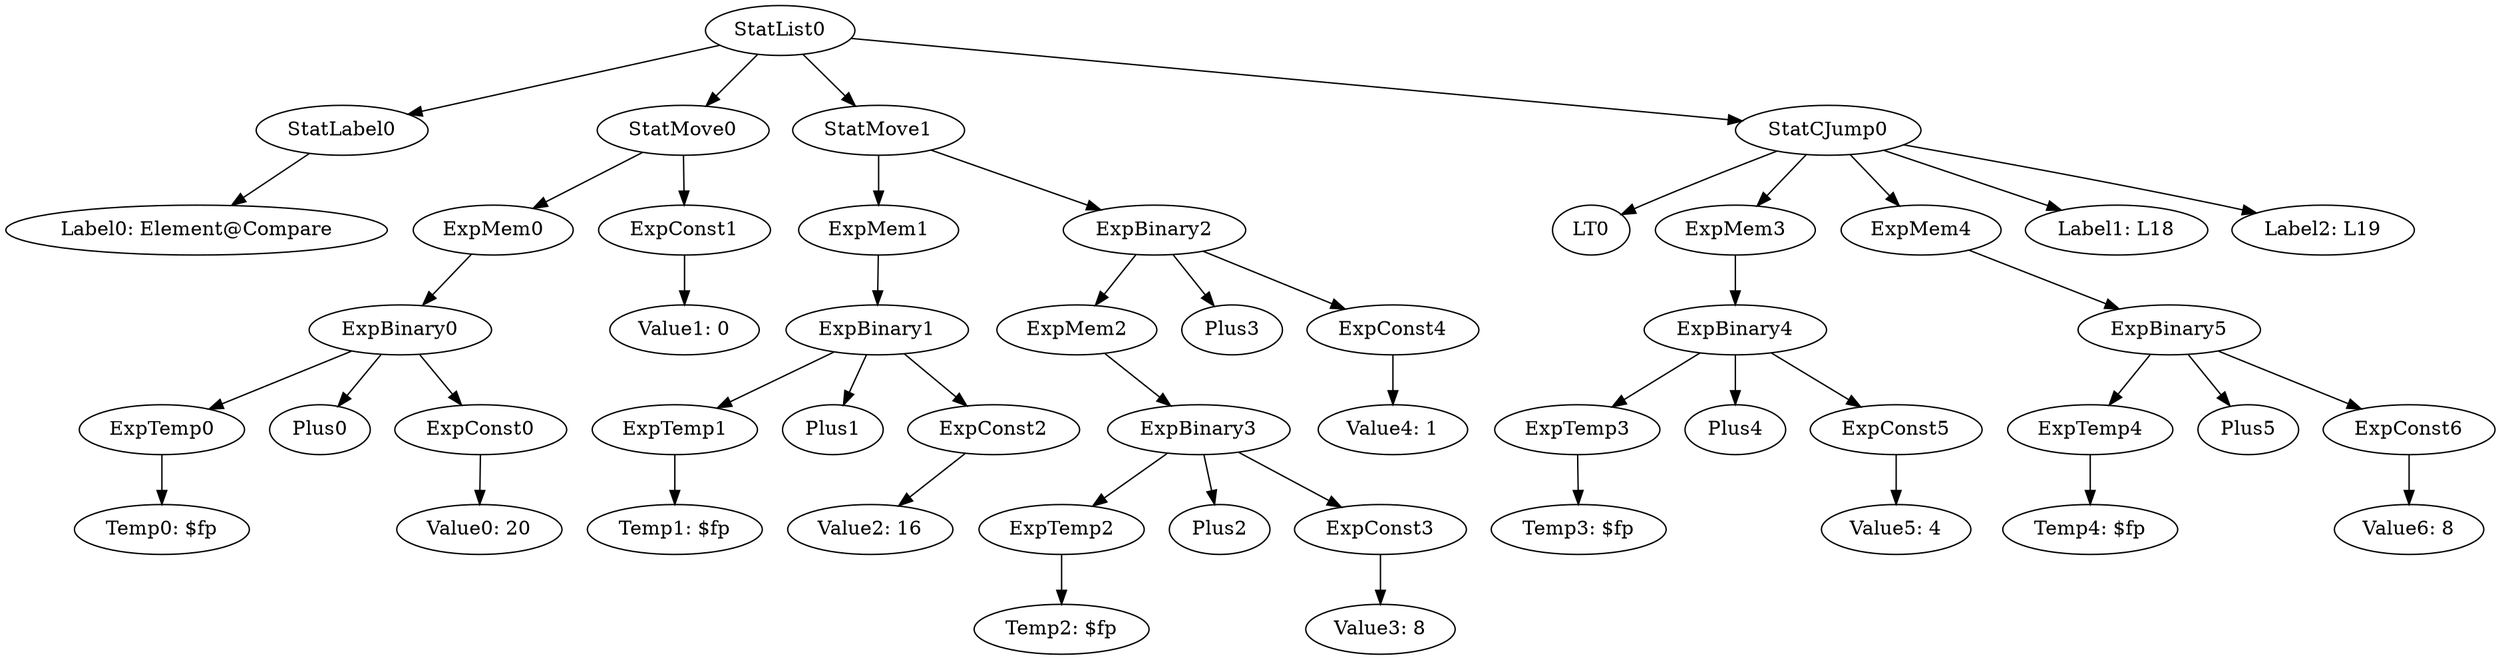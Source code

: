 digraph {
	ordering = out;
	ExpConst6 -> "Value6: 8";
	ExpBinary5 -> ExpTemp4;
	ExpBinary5 -> Plus5;
	ExpBinary5 -> ExpConst6;
	ExpTemp4 -> "Temp4: $fp";
	ExpMem3 -> ExpBinary4;
	ExpTemp1 -> "Temp1: $fp";
	ExpBinary1 -> ExpTemp1;
	ExpBinary1 -> Plus1;
	ExpBinary1 -> ExpConst2;
	ExpMem0 -> ExpBinary0;
	ExpConst1 -> "Value1: 0";
	ExpConst0 -> "Value0: 20";
	ExpMem1 -> ExpBinary1;
	StatLabel0 -> "Label0: Element@Compare";
	StatList0 -> StatLabel0;
	StatList0 -> StatMove0;
	StatList0 -> StatMove1;
	StatList0 -> StatCJump0;
	ExpTemp0 -> "Temp0: $fp";
	ExpConst5 -> "Value5: 4";
	ExpBinary3 -> ExpTemp2;
	ExpBinary3 -> Plus2;
	ExpBinary3 -> ExpConst3;
	ExpMem2 -> ExpBinary3;
	StatMove0 -> ExpMem0;
	StatMove0 -> ExpConst1;
	ExpMem4 -> ExpBinary5;
	ExpBinary0 -> ExpTemp0;
	ExpBinary0 -> Plus0;
	ExpBinary0 -> ExpConst0;
	ExpConst2 -> "Value2: 16";
	ExpConst3 -> "Value3: 8";
	ExpTemp2 -> "Temp2: $fp";
	ExpBinary2 -> ExpMem2;
	ExpBinary2 -> Plus3;
	ExpBinary2 -> ExpConst4;
	ExpConst4 -> "Value4: 1";
	StatMove1 -> ExpMem1;
	StatMove1 -> ExpBinary2;
	StatCJump0 -> LT0;
	StatCJump0 -> ExpMem3;
	StatCJump0 -> ExpMem4;
	StatCJump0 -> "Label1: L18";
	StatCJump0 -> "Label2: L19";
	ExpTemp3 -> "Temp3: $fp";
	ExpBinary4 -> ExpTemp3;
	ExpBinary4 -> Plus4;
	ExpBinary4 -> ExpConst5;
}


